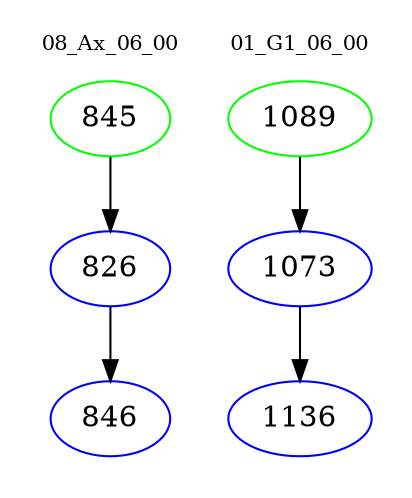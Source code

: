 digraph{
subgraph cluster_0 {
color = white
label = "08_Ax_06_00";
fontsize=10;
T0_845 [label="845", color="green"]
T0_845 -> T0_826 [color="black"]
T0_826 [label="826", color="blue"]
T0_826 -> T0_846 [color="black"]
T0_846 [label="846", color="blue"]
}
subgraph cluster_1 {
color = white
label = "01_G1_06_00";
fontsize=10;
T1_1089 [label="1089", color="green"]
T1_1089 -> T1_1073 [color="black"]
T1_1073 [label="1073", color="blue"]
T1_1073 -> T1_1136 [color="black"]
T1_1136 [label="1136", color="blue"]
}
}
